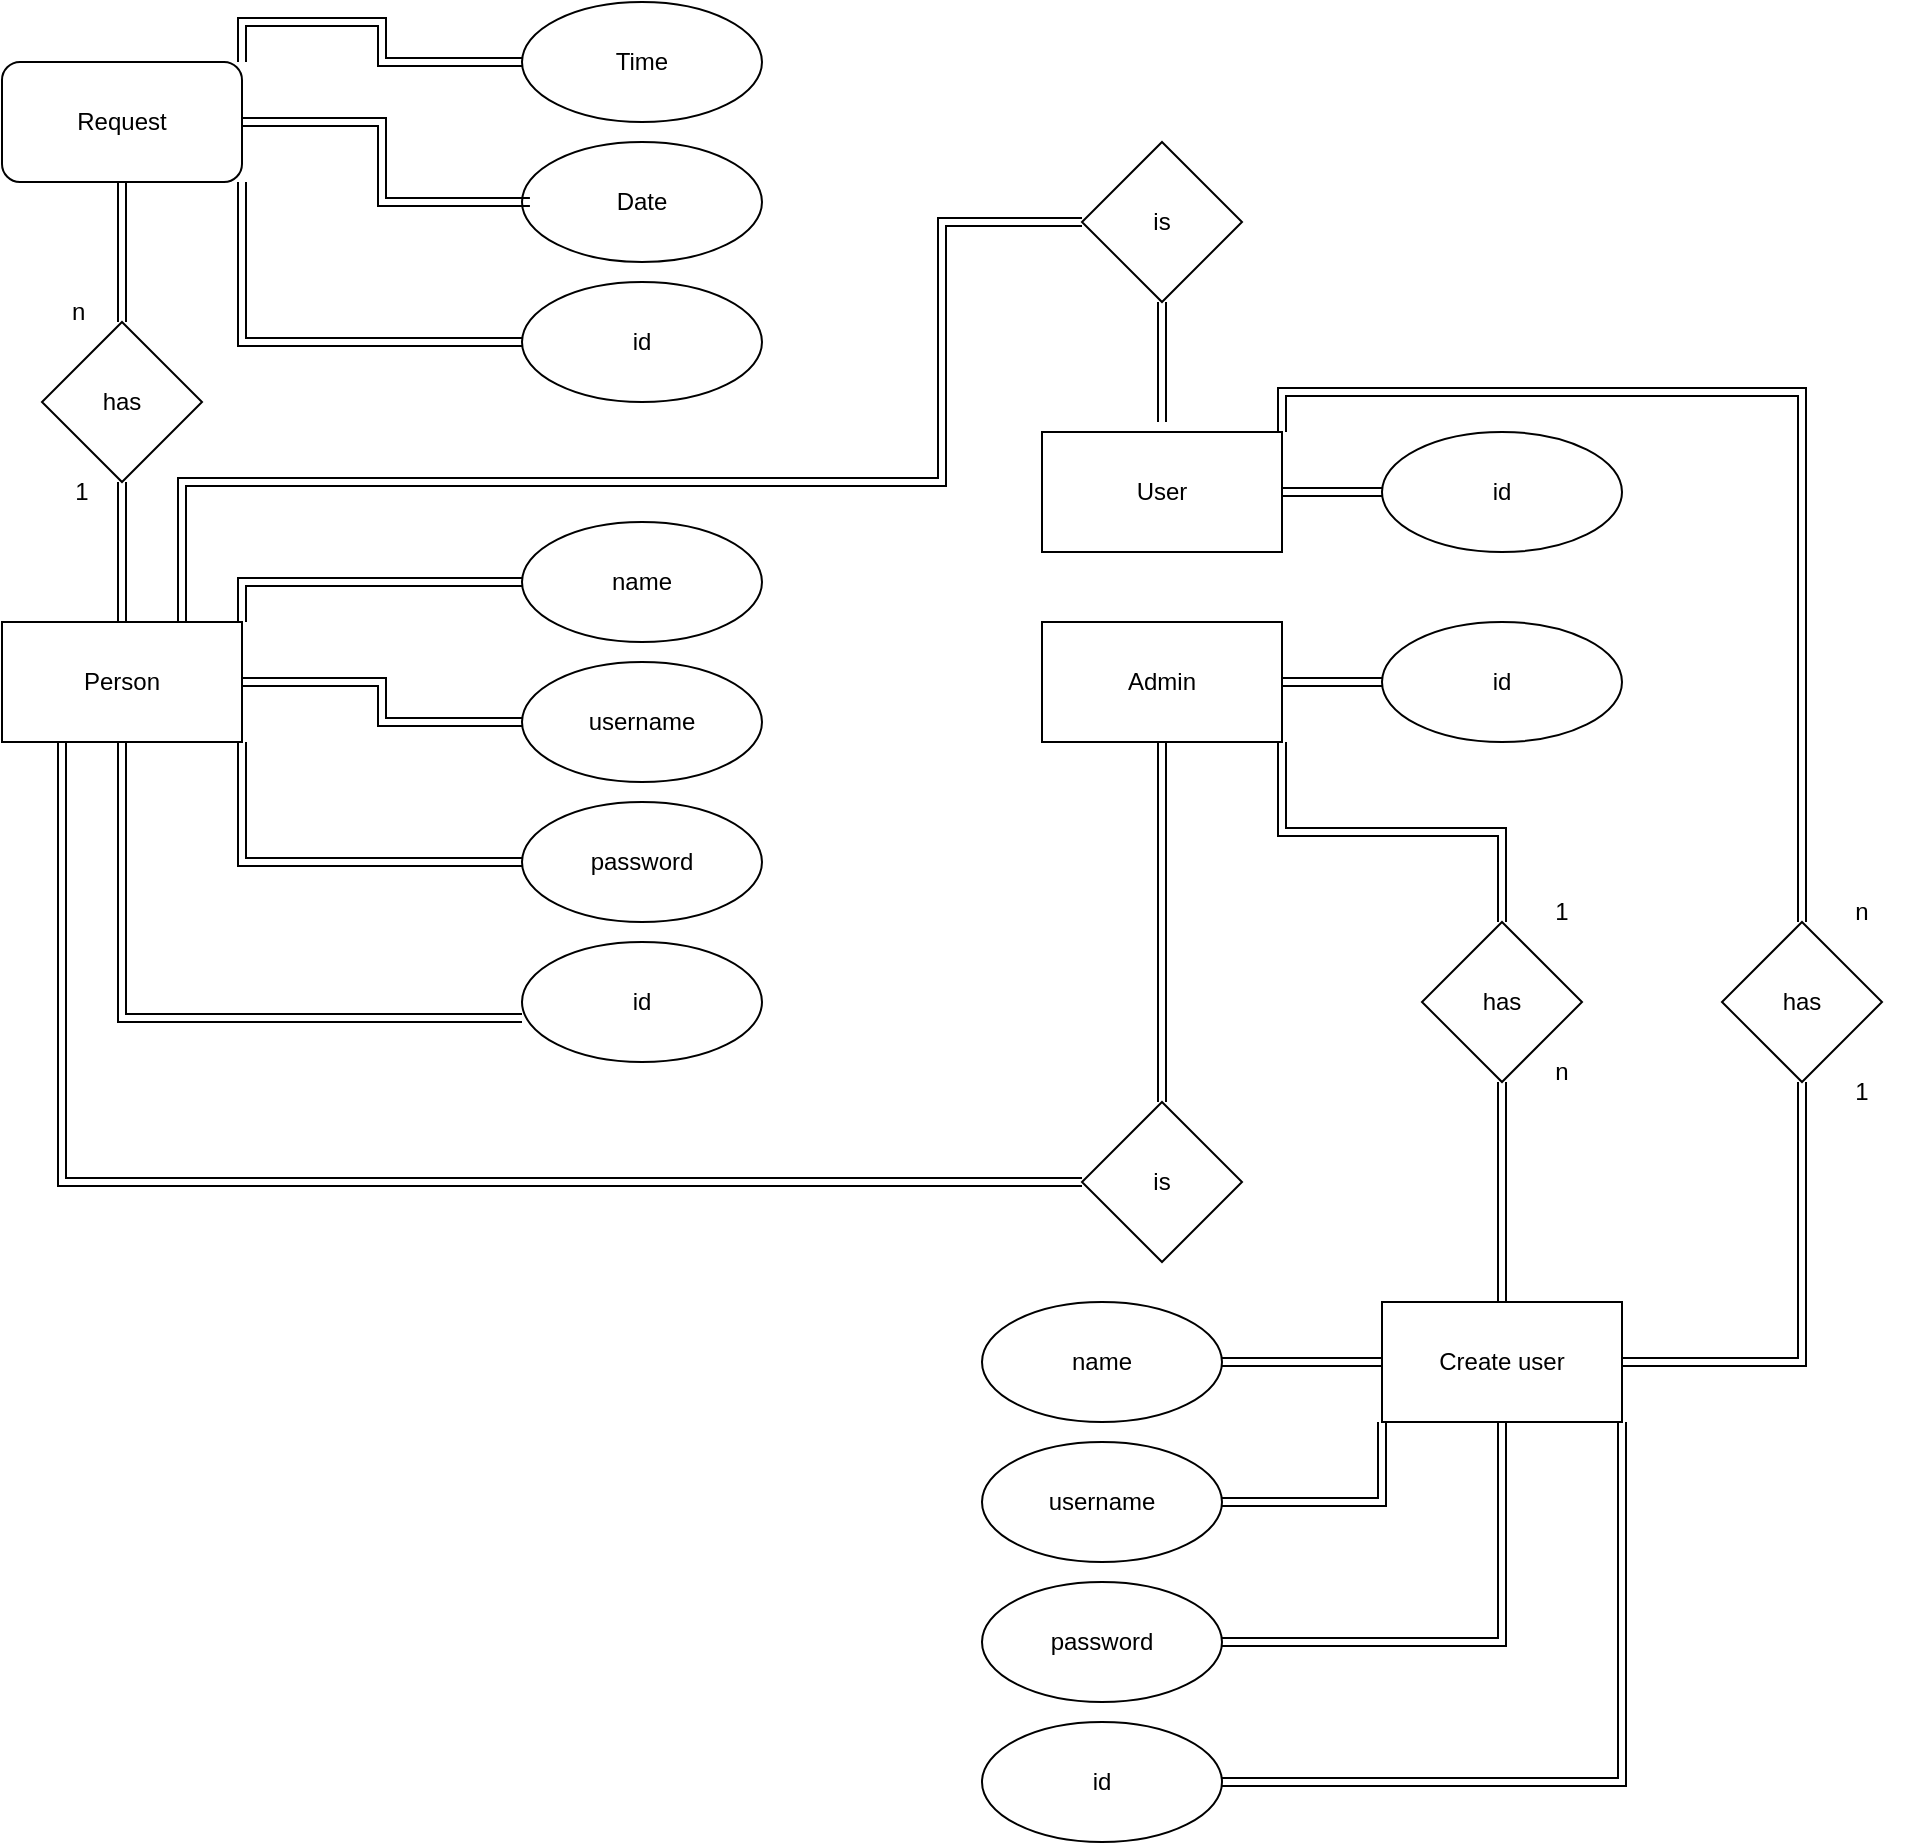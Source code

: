 <mxfile version="25.0.3">
  <diagram name="Page-1" id="IRu-pUIRZtSUQrKhBp-F">
    <mxGraphModel dx="1793" dy="910" grid="1" gridSize="10" guides="1" tooltips="1" connect="1" arrows="1" fold="1" page="1" pageScale="1" pageWidth="850" pageHeight="1100" math="0" shadow="0">
      <root>
        <mxCell id="0" />
        <mxCell id="1" parent="0" />
        <mxCell id="0mNGemGfv6inI93jcEXT-4" style="edgeStyle=orthogonalEdgeStyle;rounded=0;orthogonalLoop=1;jettySize=auto;html=1;exitX=1;exitY=0;exitDx=0;exitDy=0;shape=link;" edge="1" parent="1" source="0mNGemGfv6inI93jcEXT-1" target="0mNGemGfv6inI93jcEXT-3">
          <mxGeometry relative="1" as="geometry" />
        </mxCell>
        <mxCell id="0mNGemGfv6inI93jcEXT-18" style="edgeStyle=orthogonalEdgeStyle;rounded=0;orthogonalLoop=1;jettySize=auto;html=1;exitX=1;exitY=1;exitDx=0;exitDy=0;entryX=0;entryY=0.5;entryDx=0;entryDy=0;shape=link;" edge="1" parent="1" source="0mNGemGfv6inI93jcEXT-1" target="0mNGemGfv6inI93jcEXT-17">
          <mxGeometry relative="1" as="geometry" />
        </mxCell>
        <mxCell id="0mNGemGfv6inI93jcEXT-20" style="edgeStyle=orthogonalEdgeStyle;rounded=0;orthogonalLoop=1;jettySize=auto;html=1;exitX=0.5;exitY=1;exitDx=0;exitDy=0;entryX=0.5;entryY=0;entryDx=0;entryDy=0;shape=link;" edge="1" parent="1" source="0mNGemGfv6inI93jcEXT-1" target="0mNGemGfv6inI93jcEXT-19">
          <mxGeometry relative="1" as="geometry" />
        </mxCell>
        <mxCell id="0mNGemGfv6inI93jcEXT-1" value="Request" style="rounded=1;whiteSpace=wrap;html=1;" vertex="1" parent="1">
          <mxGeometry x="20" y="100" width="120" height="60" as="geometry" />
        </mxCell>
        <mxCell id="0mNGemGfv6inI93jcEXT-3" value="Time" style="ellipse;whiteSpace=wrap;html=1;" vertex="1" parent="1">
          <mxGeometry x="280" y="70" width="120" height="60" as="geometry" />
        </mxCell>
        <mxCell id="0mNGemGfv6inI93jcEXT-5" value="Date" style="ellipse;whiteSpace=wrap;html=1;" vertex="1" parent="1">
          <mxGeometry x="280" y="140" width="120" height="60" as="geometry" />
        </mxCell>
        <mxCell id="0mNGemGfv6inI93jcEXT-6" style="edgeStyle=orthogonalEdgeStyle;rounded=0;orthogonalLoop=1;jettySize=auto;html=1;exitX=1;exitY=0.5;exitDx=0;exitDy=0;entryX=0.033;entryY=0.5;entryDx=0;entryDy=0;entryPerimeter=0;shape=link;" edge="1" parent="1" source="0mNGemGfv6inI93jcEXT-1" target="0mNGemGfv6inI93jcEXT-5">
          <mxGeometry relative="1" as="geometry" />
        </mxCell>
        <mxCell id="0mNGemGfv6inI93jcEXT-10" style="edgeStyle=orthogonalEdgeStyle;rounded=0;orthogonalLoop=1;jettySize=auto;html=1;exitX=1;exitY=0;exitDx=0;exitDy=0;entryX=0;entryY=0.5;entryDx=0;entryDy=0;shape=link;" edge="1" parent="1" source="0mNGemGfv6inI93jcEXT-7" target="0mNGemGfv6inI93jcEXT-9">
          <mxGeometry relative="1" as="geometry" />
        </mxCell>
        <mxCell id="0mNGemGfv6inI93jcEXT-13" style="edgeStyle=orthogonalEdgeStyle;rounded=0;orthogonalLoop=1;jettySize=auto;html=1;exitX=1;exitY=0.5;exitDx=0;exitDy=0;entryX=0;entryY=0.5;entryDx=0;entryDy=0;shape=link;" edge="1" parent="1" source="0mNGemGfv6inI93jcEXT-7" target="0mNGemGfv6inI93jcEXT-11">
          <mxGeometry relative="1" as="geometry" />
        </mxCell>
        <mxCell id="0mNGemGfv6inI93jcEXT-21" style="edgeStyle=orthogonalEdgeStyle;rounded=0;orthogonalLoop=1;jettySize=auto;html=1;exitX=0.5;exitY=0;exitDx=0;exitDy=0;shape=link;" edge="1" parent="1" source="0mNGemGfv6inI93jcEXT-7" target="0mNGemGfv6inI93jcEXT-19">
          <mxGeometry relative="1" as="geometry" />
        </mxCell>
        <mxCell id="0mNGemGfv6inI93jcEXT-32" style="edgeStyle=orthogonalEdgeStyle;rounded=0;orthogonalLoop=1;jettySize=auto;html=1;exitX=0.25;exitY=1;exitDx=0;exitDy=0;entryX=0;entryY=0.5;entryDx=0;entryDy=0;shape=link;" edge="1" parent="1" source="0mNGemGfv6inI93jcEXT-7" target="0mNGemGfv6inI93jcEXT-29">
          <mxGeometry relative="1" as="geometry" />
        </mxCell>
        <mxCell id="0mNGemGfv6inI93jcEXT-39" style="edgeStyle=orthogonalEdgeStyle;rounded=0;orthogonalLoop=1;jettySize=auto;html=1;exitX=0.75;exitY=0;exitDx=0;exitDy=0;entryX=0;entryY=0.5;entryDx=0;entryDy=0;shape=link;" edge="1" parent="1" source="0mNGemGfv6inI93jcEXT-7" target="0mNGemGfv6inI93jcEXT-36">
          <mxGeometry relative="1" as="geometry">
            <Array as="points">
              <mxPoint x="110" y="310" />
              <mxPoint x="490" y="310" />
              <mxPoint x="490" y="180" />
            </Array>
          </mxGeometry>
        </mxCell>
        <mxCell id="0mNGemGfv6inI93jcEXT-7" value="Person" style="rounded=0;whiteSpace=wrap;html=1;" vertex="1" parent="1">
          <mxGeometry x="20" y="380" width="120" height="60" as="geometry" />
        </mxCell>
        <mxCell id="0mNGemGfv6inI93jcEXT-9" value="name" style="ellipse;whiteSpace=wrap;html=1;" vertex="1" parent="1">
          <mxGeometry x="280" y="330" width="120" height="60" as="geometry" />
        </mxCell>
        <mxCell id="0mNGemGfv6inI93jcEXT-11" value="username" style="ellipse;whiteSpace=wrap;html=1;" vertex="1" parent="1">
          <mxGeometry x="280" y="400" width="120" height="60" as="geometry" />
        </mxCell>
        <mxCell id="0mNGemGfv6inI93jcEXT-14" style="edgeStyle=orthogonalEdgeStyle;rounded=0;orthogonalLoop=1;jettySize=auto;html=1;exitX=0;exitY=0.5;exitDx=0;exitDy=0;entryX=1;entryY=1;entryDx=0;entryDy=0;shape=link;" edge="1" parent="1" source="0mNGemGfv6inI93jcEXT-12" target="0mNGemGfv6inI93jcEXT-7">
          <mxGeometry relative="1" as="geometry" />
        </mxCell>
        <mxCell id="0mNGemGfv6inI93jcEXT-12" value="password" style="ellipse;whiteSpace=wrap;html=1;" vertex="1" parent="1">
          <mxGeometry x="280" y="470" width="120" height="60" as="geometry" />
        </mxCell>
        <mxCell id="0mNGemGfv6inI93jcEXT-15" value="id" style="ellipse;whiteSpace=wrap;html=1;" vertex="1" parent="1">
          <mxGeometry x="280" y="540" width="120" height="60" as="geometry" />
        </mxCell>
        <mxCell id="0mNGemGfv6inI93jcEXT-16" style="edgeStyle=orthogonalEdgeStyle;rounded=0;orthogonalLoop=1;jettySize=auto;html=1;exitX=0.5;exitY=1;exitDx=0;exitDy=0;entryX=0;entryY=0.633;entryDx=0;entryDy=0;entryPerimeter=0;shape=link;" edge="1" parent="1" source="0mNGemGfv6inI93jcEXT-7" target="0mNGemGfv6inI93jcEXT-15">
          <mxGeometry relative="1" as="geometry" />
        </mxCell>
        <mxCell id="0mNGemGfv6inI93jcEXT-17" value="id" style="ellipse;whiteSpace=wrap;html=1;" vertex="1" parent="1">
          <mxGeometry x="280" y="210" width="120" height="60" as="geometry" />
        </mxCell>
        <mxCell id="0mNGemGfv6inI93jcEXT-19" value="has" style="rhombus;whiteSpace=wrap;html=1;" vertex="1" parent="1">
          <mxGeometry x="40" y="230" width="80" height="80" as="geometry" />
        </mxCell>
        <mxCell id="0mNGemGfv6inI93jcEXT-22" value="n&amp;nbsp;" style="text;html=1;align=center;verticalAlign=middle;whiteSpace=wrap;rounded=0;" vertex="1" parent="1">
          <mxGeometry x="50" y="210" width="20" height="30" as="geometry" />
        </mxCell>
        <mxCell id="0mNGemGfv6inI93jcEXT-23" value="1" style="text;html=1;align=center;verticalAlign=middle;whiteSpace=wrap;rounded=0;" vertex="1" parent="1">
          <mxGeometry x="50" y="300" width="20" height="30" as="geometry" />
        </mxCell>
        <mxCell id="0mNGemGfv6inI93jcEXT-28" style="edgeStyle=orthogonalEdgeStyle;rounded=0;orthogonalLoop=1;jettySize=auto;html=1;exitX=1;exitY=0.5;exitDx=0;exitDy=0;entryX=0;entryY=0.5;entryDx=0;entryDy=0;shape=link;" edge="1" parent="1" source="0mNGemGfv6inI93jcEXT-24" target="0mNGemGfv6inI93jcEXT-27">
          <mxGeometry relative="1" as="geometry" />
        </mxCell>
        <mxCell id="0mNGemGfv6inI93jcEXT-30" style="edgeStyle=orthogonalEdgeStyle;rounded=0;orthogonalLoop=1;jettySize=auto;html=1;entryX=0.5;entryY=0;entryDx=0;entryDy=0;shape=link;" edge="1" parent="1" source="0mNGemGfv6inI93jcEXT-24" target="0mNGemGfv6inI93jcEXT-29">
          <mxGeometry relative="1" as="geometry" />
        </mxCell>
        <mxCell id="0mNGemGfv6inI93jcEXT-44" style="edgeStyle=orthogonalEdgeStyle;rounded=0;orthogonalLoop=1;jettySize=auto;html=1;exitX=1;exitY=1;exitDx=0;exitDy=0;entryX=0.5;entryY=0;entryDx=0;entryDy=0;shape=link;" edge="1" parent="1" source="0mNGemGfv6inI93jcEXT-24" target="0mNGemGfv6inI93jcEXT-42">
          <mxGeometry relative="1" as="geometry" />
        </mxCell>
        <mxCell id="0mNGemGfv6inI93jcEXT-24" value="Admin" style="rounded=0;whiteSpace=wrap;html=1;" vertex="1" parent="1">
          <mxGeometry x="540" y="380" width="120" height="60" as="geometry" />
        </mxCell>
        <mxCell id="0mNGemGfv6inI93jcEXT-27" value="id" style="ellipse;whiteSpace=wrap;html=1;" vertex="1" parent="1">
          <mxGeometry x="710" y="380" width="120" height="60" as="geometry" />
        </mxCell>
        <mxCell id="0mNGemGfv6inI93jcEXT-29" value="is" style="rhombus;whiteSpace=wrap;html=1;" vertex="1" parent="1">
          <mxGeometry x="560" y="620" width="80" height="80" as="geometry" />
        </mxCell>
        <mxCell id="0mNGemGfv6inI93jcEXT-35" style="edgeStyle=orthogonalEdgeStyle;rounded=0;orthogonalLoop=1;jettySize=auto;html=1;exitX=1;exitY=0.5;exitDx=0;exitDy=0;entryX=0;entryY=0.5;entryDx=0;entryDy=0;shape=link;" edge="1" parent="1" source="0mNGemGfv6inI93jcEXT-33" target="0mNGemGfv6inI93jcEXT-34">
          <mxGeometry relative="1" as="geometry" />
        </mxCell>
        <mxCell id="0mNGemGfv6inI93jcEXT-52" style="edgeStyle=orthogonalEdgeStyle;rounded=0;orthogonalLoop=1;jettySize=auto;html=1;exitX=1;exitY=0;exitDx=0;exitDy=0;entryX=0.5;entryY=0;entryDx=0;entryDy=0;shape=link;" edge="1" parent="1" source="0mNGemGfv6inI93jcEXT-33" target="0mNGemGfv6inI93jcEXT-49">
          <mxGeometry relative="1" as="geometry" />
        </mxCell>
        <mxCell id="0mNGemGfv6inI93jcEXT-33" value="User" style="rounded=0;whiteSpace=wrap;html=1;" vertex="1" parent="1">
          <mxGeometry x="540" y="285" width="120" height="60" as="geometry" />
        </mxCell>
        <mxCell id="0mNGemGfv6inI93jcEXT-34" value="id" style="ellipse;whiteSpace=wrap;html=1;" vertex="1" parent="1">
          <mxGeometry x="710" y="285" width="120" height="60" as="geometry" />
        </mxCell>
        <mxCell id="0mNGemGfv6inI93jcEXT-37" style="edgeStyle=orthogonalEdgeStyle;rounded=0;orthogonalLoop=1;jettySize=auto;html=1;exitX=0.5;exitY=1;exitDx=0;exitDy=0;shape=link;" edge="1" parent="1" source="0mNGemGfv6inI93jcEXT-36">
          <mxGeometry relative="1" as="geometry">
            <mxPoint x="600" y="280" as="targetPoint" />
          </mxGeometry>
        </mxCell>
        <mxCell id="0mNGemGfv6inI93jcEXT-36" value="is" style="rhombus;whiteSpace=wrap;html=1;" vertex="1" parent="1">
          <mxGeometry x="560" y="140" width="80" height="80" as="geometry" />
        </mxCell>
        <mxCell id="0mNGemGfv6inI93jcEXT-50" style="edgeStyle=orthogonalEdgeStyle;rounded=0;orthogonalLoop=1;jettySize=auto;html=1;exitX=1;exitY=0.5;exitDx=0;exitDy=0;entryX=0.5;entryY=1;entryDx=0;entryDy=0;shape=link;" edge="1" parent="1" source="0mNGemGfv6inI93jcEXT-40" target="0mNGemGfv6inI93jcEXT-49">
          <mxGeometry relative="1" as="geometry">
            <mxPoint x="930" y="620" as="targetPoint" />
          </mxGeometry>
        </mxCell>
        <mxCell id="0mNGemGfv6inI93jcEXT-40" value="Create user" style="rounded=0;whiteSpace=wrap;html=1;" vertex="1" parent="1">
          <mxGeometry x="710" y="720" width="120" height="60" as="geometry" />
        </mxCell>
        <mxCell id="0mNGemGfv6inI93jcEXT-43" style="edgeStyle=orthogonalEdgeStyle;rounded=0;orthogonalLoop=1;jettySize=auto;html=1;exitX=0.5;exitY=1;exitDx=0;exitDy=0;entryX=0.5;entryY=0;entryDx=0;entryDy=0;shape=link;" edge="1" parent="1" source="0mNGemGfv6inI93jcEXT-42" target="0mNGemGfv6inI93jcEXT-40">
          <mxGeometry relative="1" as="geometry" />
        </mxCell>
        <mxCell id="0mNGemGfv6inI93jcEXT-42" value="has" style="rhombus;whiteSpace=wrap;html=1;" vertex="1" parent="1">
          <mxGeometry x="730" y="530" width="80" height="80" as="geometry" />
        </mxCell>
        <mxCell id="0mNGemGfv6inI93jcEXT-45" value="1" style="text;html=1;align=center;verticalAlign=middle;whiteSpace=wrap;rounded=0;" vertex="1" parent="1">
          <mxGeometry x="770" y="510" width="60" height="30" as="geometry" />
        </mxCell>
        <mxCell id="0mNGemGfv6inI93jcEXT-47" value="n" style="text;html=1;align=center;verticalAlign=middle;whiteSpace=wrap;rounded=0;" vertex="1" parent="1">
          <mxGeometry x="770" y="590" width="60" height="30" as="geometry" />
        </mxCell>
        <mxCell id="0mNGemGfv6inI93jcEXT-49" value="has" style="rhombus;whiteSpace=wrap;html=1;" vertex="1" parent="1">
          <mxGeometry x="880" y="530" width="80" height="80" as="geometry" />
        </mxCell>
        <mxCell id="0mNGemGfv6inI93jcEXT-53" value="n" style="text;html=1;align=center;verticalAlign=middle;whiteSpace=wrap;rounded=0;" vertex="1" parent="1">
          <mxGeometry x="920" y="510" width="60" height="30" as="geometry" />
        </mxCell>
        <mxCell id="0mNGemGfv6inI93jcEXT-54" value="1" style="text;html=1;align=center;verticalAlign=middle;whiteSpace=wrap;rounded=0;" vertex="1" parent="1">
          <mxGeometry x="920" y="600" width="60" height="30" as="geometry" />
        </mxCell>
        <mxCell id="0mNGemGfv6inI93jcEXT-60" style="edgeStyle=orthogonalEdgeStyle;rounded=0;orthogonalLoop=1;jettySize=auto;html=1;exitX=1;exitY=0.5;exitDx=0;exitDy=0;entryX=0;entryY=0.5;entryDx=0;entryDy=0;shape=link;" edge="1" parent="1" source="0mNGemGfv6inI93jcEXT-56" target="0mNGemGfv6inI93jcEXT-40">
          <mxGeometry relative="1" as="geometry" />
        </mxCell>
        <mxCell id="0mNGemGfv6inI93jcEXT-56" value="name" style="ellipse;whiteSpace=wrap;html=1;" vertex="1" parent="1">
          <mxGeometry x="510" y="720" width="120" height="60" as="geometry" />
        </mxCell>
        <mxCell id="0mNGemGfv6inI93jcEXT-61" style="edgeStyle=orthogonalEdgeStyle;rounded=0;orthogonalLoop=1;jettySize=auto;html=1;exitX=1;exitY=0.5;exitDx=0;exitDy=0;entryX=0;entryY=1;entryDx=0;entryDy=0;shape=link;" edge="1" parent="1" source="0mNGemGfv6inI93jcEXT-57" target="0mNGemGfv6inI93jcEXT-40">
          <mxGeometry relative="1" as="geometry" />
        </mxCell>
        <mxCell id="0mNGemGfv6inI93jcEXT-57" value="username" style="ellipse;whiteSpace=wrap;html=1;" vertex="1" parent="1">
          <mxGeometry x="510" y="790" width="120" height="60" as="geometry" />
        </mxCell>
        <mxCell id="0mNGemGfv6inI93jcEXT-62" style="edgeStyle=orthogonalEdgeStyle;rounded=0;orthogonalLoop=1;jettySize=auto;html=1;exitX=1;exitY=0.5;exitDx=0;exitDy=0;entryX=0.5;entryY=1;entryDx=0;entryDy=0;shape=link;" edge="1" parent="1" source="0mNGemGfv6inI93jcEXT-58" target="0mNGemGfv6inI93jcEXT-40">
          <mxGeometry relative="1" as="geometry" />
        </mxCell>
        <mxCell id="0mNGemGfv6inI93jcEXT-58" value="password" style="ellipse;whiteSpace=wrap;html=1;" vertex="1" parent="1">
          <mxGeometry x="510" y="860" width="120" height="60" as="geometry" />
        </mxCell>
        <mxCell id="0mNGemGfv6inI93jcEXT-63" style="edgeStyle=orthogonalEdgeStyle;rounded=0;orthogonalLoop=1;jettySize=auto;html=1;exitX=1;exitY=0.5;exitDx=0;exitDy=0;entryX=1;entryY=1;entryDx=0;entryDy=0;shape=link;" edge="1" parent="1" source="0mNGemGfv6inI93jcEXT-59" target="0mNGemGfv6inI93jcEXT-40">
          <mxGeometry relative="1" as="geometry" />
        </mxCell>
        <mxCell id="0mNGemGfv6inI93jcEXT-59" value="id" style="ellipse;whiteSpace=wrap;html=1;" vertex="1" parent="1">
          <mxGeometry x="510" y="930" width="120" height="60" as="geometry" />
        </mxCell>
      </root>
    </mxGraphModel>
  </diagram>
</mxfile>
